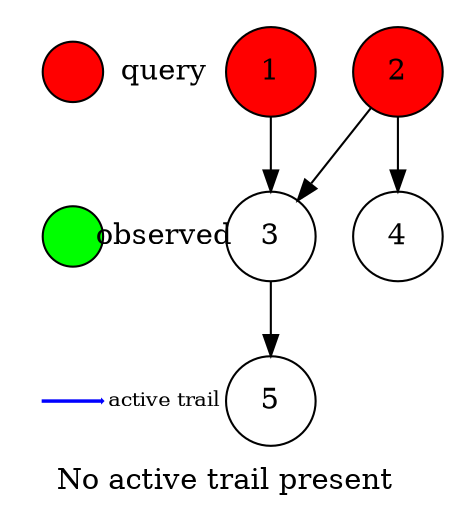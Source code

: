 digraph mentions {
node[shape=circle,fixedsize=true,width=0.6]
	subgraph cluster_0 {	style=invis	b1 [shape=circle,label="query",style="filled",color=white,fixedsize=true,width=0.3];	a1 [shape=circle,label="",style=filled,fillcolor=red,width=0.4];	a1->b1[constraint=false,style=invis];	}	subgraph cluster_1 {		style=invis		b2 [shape=circle,label="observed",style="filled",color=white,fixedsize=true,width=0.3];		a2 [shape=circle,label="",style=filled,fillcolor=green,width=0.4];		a2->b2[constraint=false,style=invis];	}	subgraph cluster_2 {		style=invis		b3 [shape=circle,label="active trail",style="filled",color=white,fixedsize=true,width=0.3,fontsize=10];		a3 [shape=rarrow,label="",color=blue,width=0.4,height=0.0];		a3->b3[constraint=false,style=invis];	}	a1->a2[style=invis];	a2->a3[style=invis];	"1"[shape=circle, style=filled, fillcolor=red]
"2"[shape=circle, style=filled, fillcolor=red]
label="No active trail present
";"1"->"3" 
"2"->"3" 
"2"->"4" 
"3"->"5" 
}